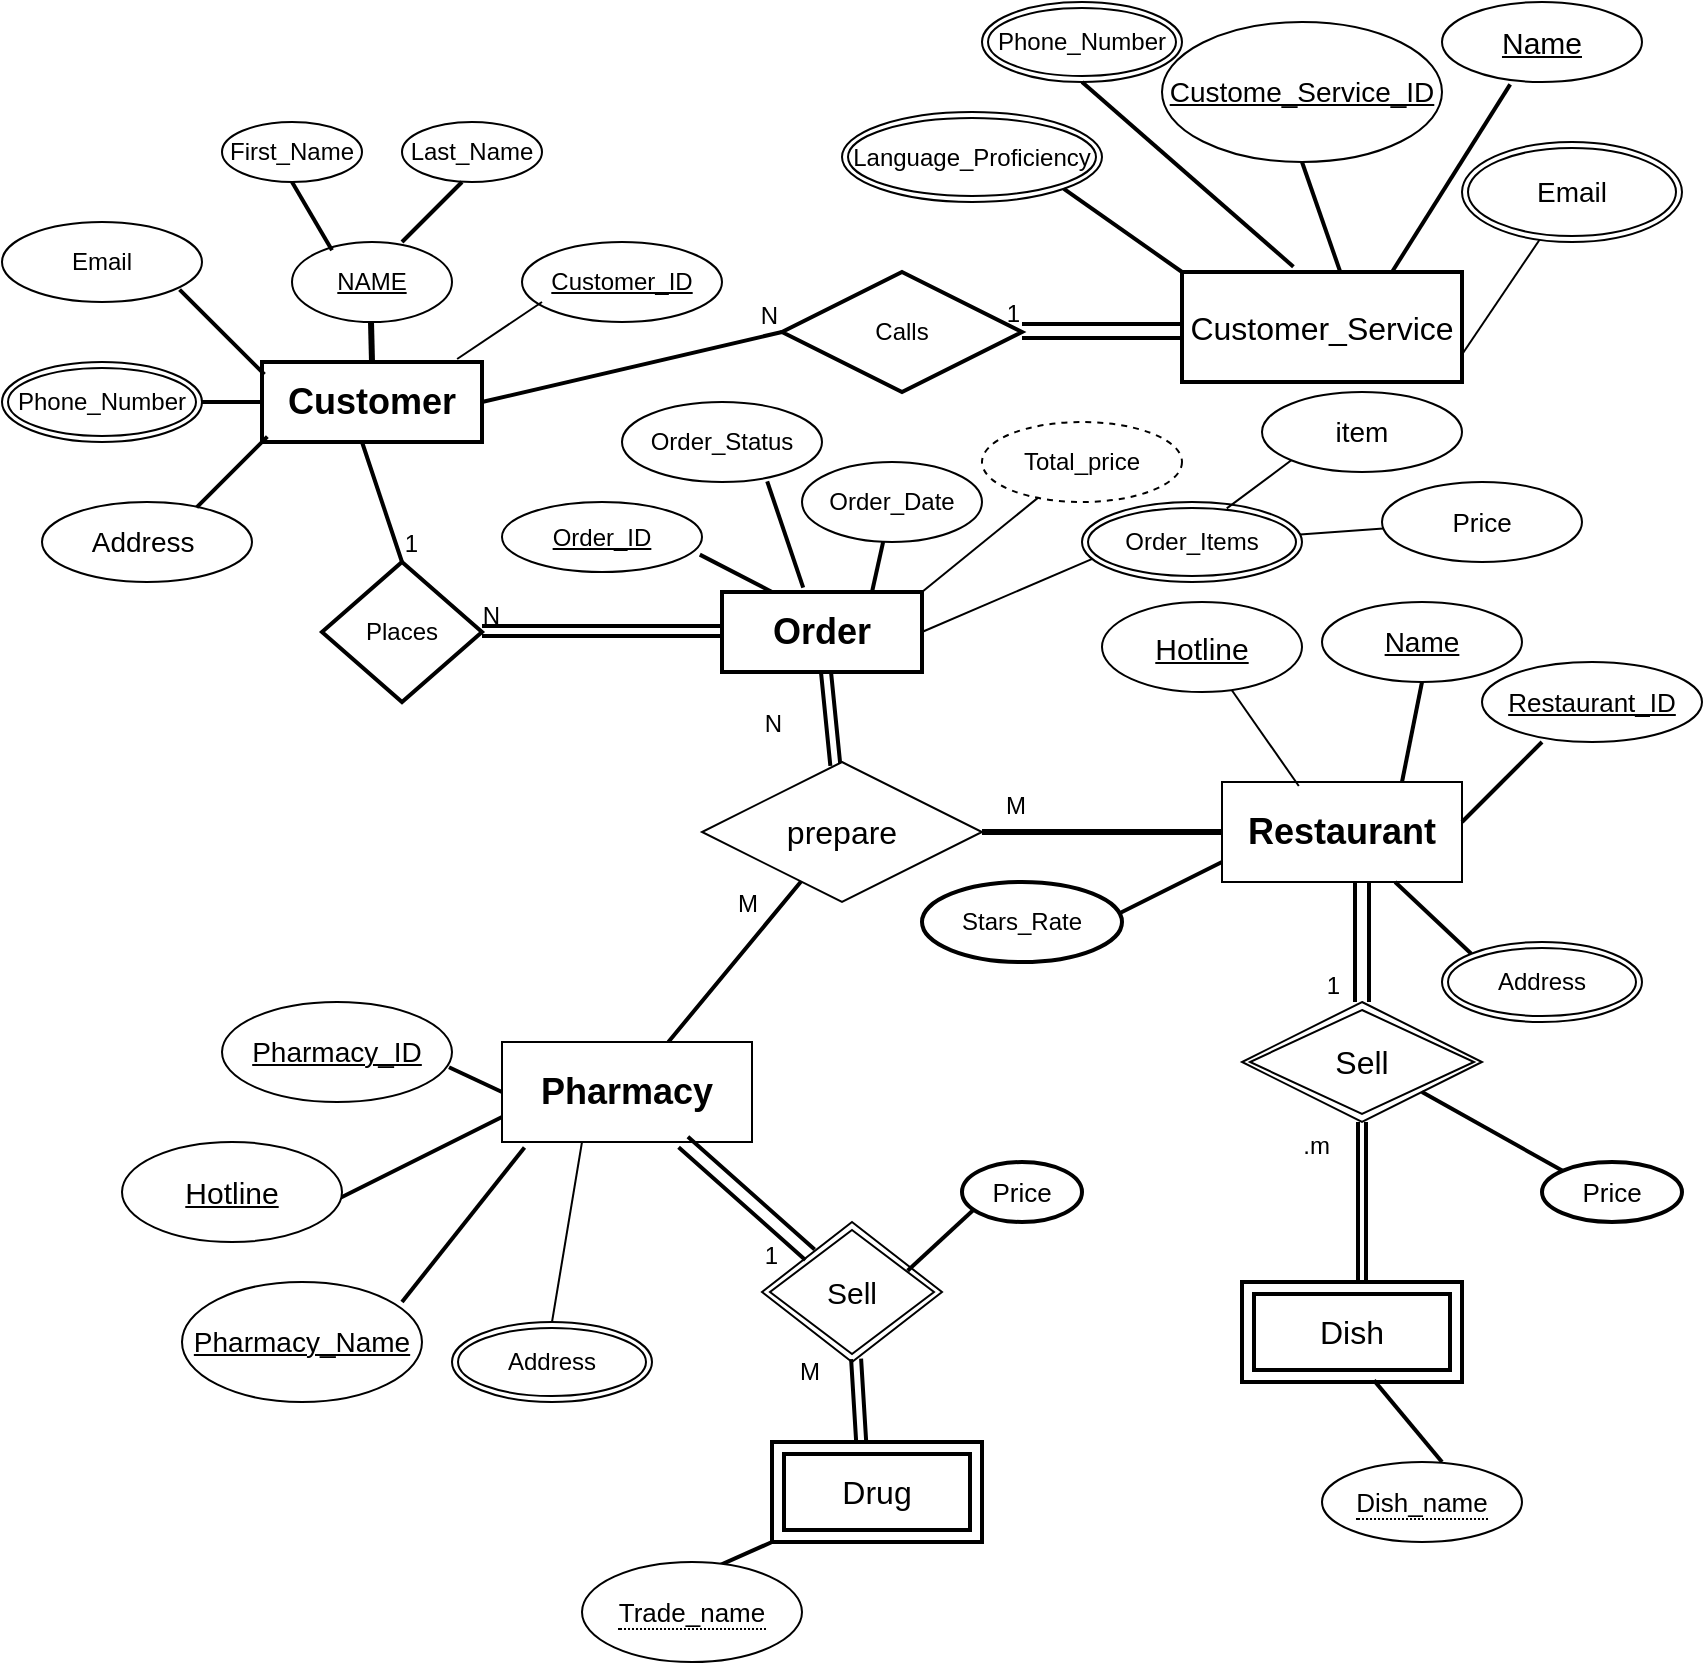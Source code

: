 <mxfile version="22.1.3" type="device">
  <diagram id="t4LbHIOERdGOqZBK5p3A" name="Page-1">
    <mxGraphModel dx="1002" dy="535" grid="1" gridSize="10" guides="1" tooltips="1" connect="1" arrows="1" fold="1" page="1" pageScale="1" pageWidth="850" pageHeight="1100" math="0" shadow="0">
      <root>
        <mxCell id="0" />
        <mxCell id="1" parent="0" />
        <mxCell id="WqKI_GHKuPF7ZyipIv9p-1" value="&lt;h2&gt;Customer&lt;/h2&gt;" style="rounded=0;whiteSpace=wrap;html=1;strokeWidth=2;" parent="1" vertex="1">
          <mxGeometry x="130" y="300" width="110" height="40" as="geometry" />
        </mxCell>
        <mxCell id="WqKI_GHKuPF7ZyipIv9p-2" value="&lt;h2&gt;Restaurant&lt;/h2&gt;" style="rounded=0;whiteSpace=wrap;html=1;" parent="1" vertex="1">
          <mxGeometry x="610" y="510" width="120" height="50" as="geometry" />
        </mxCell>
        <mxCell id="WqKI_GHKuPF7ZyipIv9p-3" value="&lt;h2&gt;Order&lt;/h2&gt;" style="rounded=0;whiteSpace=wrap;html=1;strokeWidth=2;" parent="1" vertex="1">
          <mxGeometry x="360" y="415" width="100" height="40" as="geometry" />
        </mxCell>
        <mxCell id="WqKI_GHKuPF7ZyipIv9p-5" value="&lt;u&gt;NAME&lt;/u&gt;" style="ellipse;whiteSpace=wrap;html=1;" parent="1" vertex="1">
          <mxGeometry x="145" y="240" width="80" height="40" as="geometry" />
        </mxCell>
        <mxCell id="WqKI_GHKuPF7ZyipIv9p-7" value="&lt;font style=&quot;font-size: 14px;&quot;&gt;Address&amp;nbsp;&lt;/font&gt;" style="ellipse;whiteSpace=wrap;html=1;" parent="1" vertex="1">
          <mxGeometry x="20" y="370" width="105" height="40" as="geometry" />
        </mxCell>
        <mxCell id="WqKI_GHKuPF7ZyipIv9p-8" value="First_Name" style="ellipse;whiteSpace=wrap;html=1;" parent="1" vertex="1">
          <mxGeometry x="110" y="180" width="70" height="30" as="geometry" />
        </mxCell>
        <mxCell id="WqKI_GHKuPF7ZyipIv9p-9" value="Last_Name" style="ellipse;whiteSpace=wrap;html=1;" parent="1" vertex="1">
          <mxGeometry x="200" y="180" width="70" height="30" as="geometry" />
        </mxCell>
        <mxCell id="WqKI_GHKuPF7ZyipIv9p-11" value="" style="endArrow=none;html=1;rounded=0;strokeWidth=2;" parent="1" edge="1">
          <mxGeometry width="50" height="50" relative="1" as="geometry">
            <mxPoint x="200" y="240" as="sourcePoint" />
            <mxPoint x="230" y="210" as="targetPoint" />
          </mxGeometry>
        </mxCell>
        <mxCell id="WqKI_GHKuPF7ZyipIv9p-12" value="" style="endArrow=none;html=1;rounded=0;strokeWidth=3;" parent="1" edge="1">
          <mxGeometry width="50" height="50" relative="1" as="geometry">
            <mxPoint x="185" y="300" as="sourcePoint" />
            <mxPoint x="184.5" y="280" as="targetPoint" />
            <Array as="points" />
          </mxGeometry>
        </mxCell>
        <mxCell id="WqKI_GHKuPF7ZyipIv9p-13" value="" style="endArrow=none;html=1;rounded=0;entryX=0.5;entryY=1;entryDx=0;entryDy=0;exitX=0.25;exitY=0.102;exitDx=0;exitDy=0;exitPerimeter=0;strokeWidth=2;" parent="1" source="WqKI_GHKuPF7ZyipIv9p-5" target="WqKI_GHKuPF7ZyipIv9p-8" edge="1">
          <mxGeometry width="50" height="50" relative="1" as="geometry">
            <mxPoint x="145" y="240" as="sourcePoint" />
            <mxPoint x="175" y="210" as="targetPoint" />
            <Array as="points" />
          </mxGeometry>
        </mxCell>
        <mxCell id="WqKI_GHKuPF7ZyipIv9p-14" value="Phone_Number" style="ellipse;shape=doubleEllipse;margin=3;whiteSpace=wrap;html=1;align=center;" parent="1" vertex="1">
          <mxGeometry y="300" width="100" height="40" as="geometry" />
        </mxCell>
        <mxCell id="WqKI_GHKuPF7ZyipIv9p-15" value="Customer_ID" style="ellipse;whiteSpace=wrap;html=1;align=center;fontStyle=4;strokeWidth=1;" parent="1" vertex="1">
          <mxGeometry x="260" y="240" width="100" height="40" as="geometry" />
        </mxCell>
        <mxCell id="WqKI_GHKuPF7ZyipIv9p-16" value="Email" style="ellipse;whiteSpace=wrap;html=1;align=center;fontStyle=0;" parent="1" vertex="1">
          <mxGeometry y="230" width="100" height="40" as="geometry" />
        </mxCell>
        <mxCell id="WqKI_GHKuPF7ZyipIv9p-22" value="" style="line;strokeWidth=2;html=1;rotation=-135;" parent="1" vertex="1">
          <mxGeometry x="80" y="280" width="60" height="10" as="geometry" />
        </mxCell>
        <mxCell id="WqKI_GHKuPF7ZyipIv9p-23" value="" style="line;strokeWidth=2;html=1;" parent="1" vertex="1">
          <mxGeometry x="100" y="315" width="30" height="10" as="geometry" />
        </mxCell>
        <mxCell id="WqKI_GHKuPF7ZyipIv9p-24" value="" style="line;strokeWidth=2;html=1;rotation=-45;" parent="1" vertex="1">
          <mxGeometry x="90.0" y="350" width="50" height="10" as="geometry" />
        </mxCell>
        <mxCell id="WqKI_GHKuPF7ZyipIv9p-29" value="" style="endArrow=none;html=1;rounded=0;entryX=0;entryY=0.5;entryDx=0;entryDy=0;strokeWidth=2;exitX=1;exitY=0.5;exitDx=0;exitDy=0;" parent="1" source="WqKI_GHKuPF7ZyipIv9p-1" target="WqKI_GHKuPF7ZyipIv9p-32" edge="1">
          <mxGeometry relative="1" as="geometry">
            <mxPoint x="240" y="340" as="sourcePoint" />
            <mxPoint x="390" y="290" as="targetPoint" />
            <Array as="points" />
          </mxGeometry>
        </mxCell>
        <mxCell id="WqKI_GHKuPF7ZyipIv9p-30" value="N" style="resizable=0;html=1;whiteSpace=wrap;align=right;verticalAlign=bottom;" parent="WqKI_GHKuPF7ZyipIv9p-29" connectable="0" vertex="1">
          <mxGeometry x="1" relative="1" as="geometry" />
        </mxCell>
        <mxCell id="WqKI_GHKuPF7ZyipIv9p-32" value="Calls" style="shape=rhombus;perimeter=rhombusPerimeter;whiteSpace=wrap;html=1;align=center;strokeWidth=2;" parent="1" vertex="1">
          <mxGeometry x="390" y="255" width="120" height="60" as="geometry" />
        </mxCell>
        <mxCell id="WqKI_GHKuPF7ZyipIv9p-34" value="&lt;font style=&quot;font-size: 16px;&quot;&gt;Customer_Service&lt;/font&gt;" style="whiteSpace=wrap;html=1;strokeWidth=2;" parent="1" vertex="1">
          <mxGeometry x="590" y="255" width="140" height="55" as="geometry" />
        </mxCell>
        <mxCell id="WqKI_GHKuPF7ZyipIv9p-37" value="" style="shape=link;html=1;rounded=0;width=6;strokeWidth=2;" parent="1" edge="1">
          <mxGeometry relative="1" as="geometry">
            <mxPoint x="590" y="284.5" as="sourcePoint" />
            <mxPoint x="510" y="284.5" as="targetPoint" />
          </mxGeometry>
        </mxCell>
        <mxCell id="WqKI_GHKuPF7ZyipIv9p-38" value="1" style="resizable=0;html=1;whiteSpace=wrap;align=right;verticalAlign=bottom;" parent="WqKI_GHKuPF7ZyipIv9p-37" connectable="0" vertex="1">
          <mxGeometry x="1" relative="1" as="geometry" />
        </mxCell>
        <mxCell id="WqKI_GHKuPF7ZyipIv9p-39" value="Phone_Number" style="ellipse;shape=doubleEllipse;margin=3;whiteSpace=wrap;html=1;align=center;" parent="1" vertex="1">
          <mxGeometry x="490" y="120" width="100" height="40" as="geometry" />
        </mxCell>
        <mxCell id="WqKI_GHKuPF7ZyipIv9p-40" value="Language_Proficiency" style="ellipse;shape=doubleEllipse;margin=3;whiteSpace=wrap;html=1;align=center;" parent="1" vertex="1">
          <mxGeometry x="420" y="175" width="130" height="45" as="geometry" />
        </mxCell>
        <mxCell id="WqKI_GHKuPF7ZyipIv9p-41" value="&lt;font style=&quot;font-size: 14px;&quot;&gt;Custome_Service_ID&lt;/font&gt;" style="ellipse;whiteSpace=wrap;html=1;align=center;fontStyle=4;" parent="1" vertex="1">
          <mxGeometry x="580" y="130" width="140" height="70" as="geometry" />
        </mxCell>
        <mxCell id="WqKI_GHKuPF7ZyipIv9p-42" value="&lt;u&gt;&lt;font style=&quot;font-size: 15px;&quot;&gt;Name&lt;/font&gt;&lt;/u&gt;" style="ellipse;whiteSpace=wrap;html=1;align=center;" parent="1" vertex="1">
          <mxGeometry x="720" y="120" width="100" height="40" as="geometry" />
        </mxCell>
        <mxCell id="WqKI_GHKuPF7ZyipIv9p-43" value="&lt;font style=&quot;font-size: 14px;&quot;&gt;Email&lt;/font&gt;" style="ellipse;shape=doubleEllipse;margin=3;whiteSpace=wrap;html=1;align=center;" parent="1" vertex="1">
          <mxGeometry x="730" y="190" width="110" height="50" as="geometry" />
        </mxCell>
        <mxCell id="WqKI_GHKuPF7ZyipIv9p-46" value="" style="endArrow=none;html=1;rounded=0;exitX=1;exitY=0.75;exitDx=0;exitDy=0;" parent="1" source="WqKI_GHKuPF7ZyipIv9p-34" target="WqKI_GHKuPF7ZyipIv9p-43" edge="1">
          <mxGeometry width="50" height="50" relative="1" as="geometry">
            <mxPoint x="740" y="280" as="sourcePoint" />
            <mxPoint x="760" y="235" as="targetPoint" />
            <Array as="points" />
          </mxGeometry>
        </mxCell>
        <mxCell id="WqKI_GHKuPF7ZyipIv9p-48" value="" style="endArrow=none;html=1;rounded=0;entryX=0.341;entryY=1.03;entryDx=0;entryDy=0;entryPerimeter=0;exitX=0.75;exitY=0;exitDx=0;exitDy=0;strokeWidth=2;" parent="1" source="WqKI_GHKuPF7ZyipIv9p-34" target="WqKI_GHKuPF7ZyipIv9p-42" edge="1">
          <mxGeometry width="50" height="50" relative="1" as="geometry">
            <mxPoint x="690" y="250" as="sourcePoint" />
            <mxPoint x="740" y="200" as="targetPoint" />
            <Array as="points" />
          </mxGeometry>
        </mxCell>
        <mxCell id="WqKI_GHKuPF7ZyipIv9p-51" value="" style="endArrow=none;html=1;rounded=0;entryX=0.5;entryY=1;entryDx=0;entryDy=0;exitX=0.567;exitY=0.012;exitDx=0;exitDy=0;exitPerimeter=0;strokeWidth=2;" parent="1" source="WqKI_GHKuPF7ZyipIv9p-34" target="WqKI_GHKuPF7ZyipIv9p-41" edge="1">
          <mxGeometry width="50" height="50" relative="1" as="geometry">
            <mxPoint x="660" y="250" as="sourcePoint" />
            <mxPoint x="700" y="205" as="targetPoint" />
            <Array as="points" />
          </mxGeometry>
        </mxCell>
        <mxCell id="WqKI_GHKuPF7ZyipIv9p-52" value="" style="endArrow=none;html=1;rounded=0;entryX=0.5;entryY=1;entryDx=0;entryDy=0;exitX=0.398;exitY=-0.048;exitDx=0;exitDy=0;exitPerimeter=0;strokeWidth=2;" parent="1" source="WqKI_GHKuPF7ZyipIv9p-34" target="WqKI_GHKuPF7ZyipIv9p-39" edge="1">
          <mxGeometry width="50" height="50" relative="1" as="geometry">
            <mxPoint x="690" y="265" as="sourcePoint" />
            <mxPoint x="764" y="171" as="targetPoint" />
            <Array as="points" />
          </mxGeometry>
        </mxCell>
        <mxCell id="WqKI_GHKuPF7ZyipIv9p-53" value="" style="endArrow=none;html=1;rounded=0;exitX=0.398;exitY=-0.048;exitDx=0;exitDy=0;exitPerimeter=0;strokeWidth=2;entryX=1;entryY=1;entryDx=0;entryDy=0;" parent="1" target="WqKI_GHKuPF7ZyipIv9p-40" edge="1">
          <mxGeometry width="50" height="50" relative="1" as="geometry">
            <mxPoint x="590" y="255" as="sourcePoint" />
            <mxPoint x="552" y="193" as="targetPoint" />
            <Array as="points" />
          </mxGeometry>
        </mxCell>
        <mxCell id="WqKI_GHKuPF7ZyipIv9p-54" value="" style="endArrow=none;html=1;rounded=0;strokeWidth=2;" parent="1" edge="1">
          <mxGeometry relative="1" as="geometry">
            <mxPoint x="180" y="340" as="sourcePoint" />
            <mxPoint x="200" y="400" as="targetPoint" />
          </mxGeometry>
        </mxCell>
        <mxCell id="WqKI_GHKuPF7ZyipIv9p-55" value="1" style="resizable=0;html=1;whiteSpace=wrap;align=right;verticalAlign=bottom;" parent="WqKI_GHKuPF7ZyipIv9p-54" connectable="0" vertex="1">
          <mxGeometry x="1" relative="1" as="geometry">
            <mxPoint x="10" as="offset" />
          </mxGeometry>
        </mxCell>
        <mxCell id="WqKI_GHKuPF7ZyipIv9p-56" value="Places" style="shape=rhombus;perimeter=rhombusPerimeter;whiteSpace=wrap;html=1;align=center;strokeWidth=2;" parent="1" vertex="1">
          <mxGeometry x="160" y="400" width="80" height="70" as="geometry" />
        </mxCell>
        <mxCell id="WqKI_GHKuPF7ZyipIv9p-57" value="" style="shape=link;html=1;rounded=0;strokeWidth=2;" parent="1" edge="1">
          <mxGeometry relative="1" as="geometry">
            <mxPoint x="360" y="434.5" as="sourcePoint" />
            <mxPoint x="240" y="434.5" as="targetPoint" />
            <Array as="points">
              <mxPoint x="300" y="434.5" />
            </Array>
          </mxGeometry>
        </mxCell>
        <mxCell id="WqKI_GHKuPF7ZyipIv9p-58" value="N" style="resizable=0;html=1;whiteSpace=wrap;align=right;verticalAlign=bottom;" parent="WqKI_GHKuPF7ZyipIv9p-57" connectable="0" vertex="1">
          <mxGeometry x="1" relative="1" as="geometry">
            <mxPoint x="10" y="1" as="offset" />
          </mxGeometry>
        </mxCell>
        <mxCell id="WqKI_GHKuPF7ZyipIv9p-61" value="" style="shape=link;html=1;rounded=0;strokeWidth=2;" parent="1" source="WqKI_GHKuPF7ZyipIv9p-63" target="WqKI_GHKuPF7ZyipIv9p-3" edge="1">
          <mxGeometry relative="1" as="geometry">
            <mxPoint x="570" y="430" as="sourcePoint" />
            <mxPoint x="460" y="430" as="targetPoint" />
          </mxGeometry>
        </mxCell>
        <mxCell id="WqKI_GHKuPF7ZyipIv9p-62" value="N" style="resizable=0;html=1;whiteSpace=wrap;align=right;verticalAlign=bottom;" parent="WqKI_GHKuPF7ZyipIv9p-61" connectable="0" vertex="1">
          <mxGeometry x="1" relative="1" as="geometry">
            <mxPoint x="-20" y="35" as="offset" />
          </mxGeometry>
        </mxCell>
        <mxCell id="WqKI_GHKuPF7ZyipIv9p-63" value="&lt;span style=&quot;font-size: 16px;&quot;&gt;prepare&lt;/span&gt;" style="shape=rhombus;perimeter=rhombusPerimeter;whiteSpace=wrap;html=1;align=center;" parent="1" vertex="1">
          <mxGeometry x="350" y="500" width="140" height="70" as="geometry" />
        </mxCell>
        <mxCell id="WqKI_GHKuPF7ZyipIv9p-64" value="" style="shape=link;html=1;rounded=0;strokeWidth=2;width=-2;exitX=1;exitY=0.5;exitDx=0;exitDy=0;" parent="1" source="WqKI_GHKuPF7ZyipIv9p-63" target="WqKI_GHKuPF7ZyipIv9p-2" edge="1">
          <mxGeometry relative="1" as="geometry">
            <mxPoint x="635" y="440" as="sourcePoint" />
            <mxPoint x="660" y="510" as="targetPoint" />
          </mxGeometry>
        </mxCell>
        <mxCell id="WqKI_GHKuPF7ZyipIv9p-65" value="M" style="resizable=0;html=1;whiteSpace=wrap;align=left;verticalAlign=bottom;" parent="WqKI_GHKuPF7ZyipIv9p-64" connectable="0" vertex="1">
          <mxGeometry x="-1" relative="1" as="geometry">
            <mxPoint x="10" y="-5" as="offset" />
          </mxGeometry>
        </mxCell>
        <mxCell id="WqKI_GHKuPF7ZyipIv9p-67" value="Order_ID" style="ellipse;whiteSpace=wrap;html=1;align=center;fontStyle=4;" parent="1" vertex="1">
          <mxGeometry x="250" y="370" width="100" height="35" as="geometry" />
        </mxCell>
        <mxCell id="WqKI_GHKuPF7ZyipIv9p-68" value="Order_Status" style="ellipse;whiteSpace=wrap;html=1;align=center;" parent="1" vertex="1">
          <mxGeometry x="310" y="320" width="100" height="40" as="geometry" />
        </mxCell>
        <mxCell id="WqKI_GHKuPF7ZyipIv9p-70" value="Order_Date" style="ellipse;whiteSpace=wrap;html=1;align=center;" parent="1" vertex="1">
          <mxGeometry x="400" y="350" width="90" height="40" as="geometry" />
        </mxCell>
        <mxCell id="WqKI_GHKuPF7ZyipIv9p-72" value="" style="endArrow=none;html=1;rounded=0;exitX=0.75;exitY=0;exitDx=0;exitDy=0;strokeWidth=2;" parent="1" source="WqKI_GHKuPF7ZyipIv9p-3" target="WqKI_GHKuPF7ZyipIv9p-70" edge="1">
          <mxGeometry width="50" height="50" relative="1" as="geometry">
            <mxPoint x="410" y="410" as="sourcePoint" />
            <mxPoint x="460" y="360" as="targetPoint" />
          </mxGeometry>
        </mxCell>
        <mxCell id="WqKI_GHKuPF7ZyipIv9p-75" value="" style="endArrow=none;html=1;rounded=0;entryX=0.726;entryY=0.991;entryDx=0;entryDy=0;entryPerimeter=0;exitX=0.406;exitY=-0.055;exitDx=0;exitDy=0;exitPerimeter=0;strokeWidth=2;" parent="1" source="WqKI_GHKuPF7ZyipIv9p-3" target="WqKI_GHKuPF7ZyipIv9p-68" edge="1">
          <mxGeometry width="50" height="50" relative="1" as="geometry">
            <mxPoint x="410" y="420" as="sourcePoint" />
            <mxPoint x="460" y="360" as="targetPoint" />
          </mxGeometry>
        </mxCell>
        <mxCell id="WqKI_GHKuPF7ZyipIv9p-76" value="" style="endArrow=none;html=1;rounded=0;entryX=0.989;entryY=0.752;entryDx=0;entryDy=0;entryPerimeter=0;exitX=0.25;exitY=0;exitDx=0;exitDy=0;strokeWidth=2;" parent="1" source="WqKI_GHKuPF7ZyipIv9p-3" target="WqKI_GHKuPF7ZyipIv9p-67" edge="1">
          <mxGeometry width="50" height="50" relative="1" as="geometry">
            <mxPoint x="410" y="410" as="sourcePoint" />
            <mxPoint x="460" y="360" as="targetPoint" />
          </mxGeometry>
        </mxCell>
        <mxCell id="WqKI_GHKuPF7ZyipIv9p-80" value="" style="shape=link;html=1;rounded=0;strokeWidth=2;width=-1;" parent="1" source="WqKI_GHKuPF7ZyipIv9p-63" target="WqKI_GHKuPF7ZyipIv9p-82" edge="1">
          <mxGeometry relative="1" as="geometry">
            <mxPoint x="320" y="575" as="sourcePoint" />
            <mxPoint x="320" y="650" as="targetPoint" />
          </mxGeometry>
        </mxCell>
        <mxCell id="WqKI_GHKuPF7ZyipIv9p-81" value="M" style="resizable=0;html=1;whiteSpace=wrap;align=left;verticalAlign=bottom;" parent="WqKI_GHKuPF7ZyipIv9p-80" connectable="0" vertex="1">
          <mxGeometry x="-1" relative="1" as="geometry">
            <mxPoint x="-34" y="20" as="offset" />
          </mxGeometry>
        </mxCell>
        <mxCell id="WqKI_GHKuPF7ZyipIv9p-82" value="&lt;h2&gt;Pharmacy&lt;/h2&gt;" style="rounded=0;whiteSpace=wrap;html=1;" parent="1" vertex="1">
          <mxGeometry x="250" y="640" width="125" height="50" as="geometry" />
        </mxCell>
        <mxCell id="WqKI_GHKuPF7ZyipIv9p-83" value="&lt;u&gt;&lt;font style=&quot;font-size: 13px;&quot;&gt;Restaurant_ID&lt;/font&gt;&lt;/u&gt;" style="ellipse;whiteSpace=wrap;html=1;align=center;" parent="1" vertex="1">
          <mxGeometry x="740" y="450" width="110" height="40" as="geometry" />
        </mxCell>
        <mxCell id="WqKI_GHKuPF7ZyipIv9p-84" value="&lt;u&gt;&lt;font style=&quot;font-size: 14px;&quot;&gt;Name&lt;/font&gt;&lt;/u&gt;" style="ellipse;whiteSpace=wrap;html=1;align=center;" parent="1" vertex="1">
          <mxGeometry x="660" y="420" width="100" height="40" as="geometry" />
        </mxCell>
        <mxCell id="WqKI_GHKuPF7ZyipIv9p-87" value="" style="endArrow=none;html=1;rounded=0;strokeWidth=2;" parent="1" edge="1">
          <mxGeometry width="50" height="50" relative="1" as="geometry">
            <mxPoint x="730" y="530" as="sourcePoint" />
            <mxPoint x="770" y="490" as="targetPoint" />
            <Array as="points">
              <mxPoint x="750" y="510" />
            </Array>
          </mxGeometry>
        </mxCell>
        <mxCell id="WqKI_GHKuPF7ZyipIv9p-88" value="" style="endArrow=none;html=1;rounded=0;entryX=0.5;entryY=1;entryDx=0;entryDy=0;exitX=0.75;exitY=0;exitDx=0;exitDy=0;strokeWidth=2;" parent="1" source="WqKI_GHKuPF7ZyipIv9p-2" target="WqKI_GHKuPF7ZyipIv9p-84" edge="1">
          <mxGeometry width="50" height="50" relative="1" as="geometry">
            <mxPoint x="730" y="550" as="sourcePoint" />
            <mxPoint x="780" y="500" as="targetPoint" />
            <Array as="points" />
          </mxGeometry>
        </mxCell>
        <mxCell id="WqKI_GHKuPF7ZyipIv9p-89" value="" style="endArrow=none;html=1;rounded=0;entryX=0;entryY=0;entryDx=0;entryDy=0;strokeWidth=2;" parent="1" source="WqKI_GHKuPF7ZyipIv9p-2" target="WqKI_GHKuPF7ZyipIv9p-91" edge="1">
          <mxGeometry width="50" height="50" relative="1" as="geometry">
            <mxPoint x="550" y="490" as="sourcePoint" />
            <mxPoint x="584.6" y="493.55" as="targetPoint" />
          </mxGeometry>
        </mxCell>
        <mxCell id="WqKI_GHKuPF7ZyipIv9p-91" value="Address" style="ellipse;shape=doubleEllipse;margin=3;whiteSpace=wrap;html=1;align=center;" parent="1" vertex="1">
          <mxGeometry x="720" y="590" width="100" height="40" as="geometry" />
        </mxCell>
        <mxCell id="WqKI_GHKuPF7ZyipIv9p-95" value="" style="shape=link;html=1;rounded=0;width=6;strokeWidth=2;" parent="1" edge="1">
          <mxGeometry relative="1" as="geometry">
            <mxPoint x="680" y="560" as="sourcePoint" />
            <mxPoint x="680" y="620" as="targetPoint" />
          </mxGeometry>
        </mxCell>
        <mxCell id="WqKI_GHKuPF7ZyipIv9p-96" value="1" style="resizable=0;html=1;whiteSpace=wrap;align=right;verticalAlign=bottom;" parent="WqKI_GHKuPF7ZyipIv9p-95" connectable="0" vertex="1">
          <mxGeometry x="1" relative="1" as="geometry">
            <mxPoint x="-10" as="offset" />
          </mxGeometry>
        </mxCell>
        <mxCell id="WqKI_GHKuPF7ZyipIv9p-97" value="" style="shape=link;html=1;rounded=0;width=-5;exitX=0.5;exitY=1;exitDx=0;exitDy=0;strokeWidth=2;" parent="1" source="WqKI_GHKuPF7ZyipIv9p-99" edge="1">
          <mxGeometry relative="1" as="geometry">
            <mxPoint x="680" y="700" as="sourcePoint" />
            <mxPoint x="680" y="760" as="targetPoint" />
          </mxGeometry>
        </mxCell>
        <mxCell id="WqKI_GHKuPF7ZyipIv9p-98" value=".m" style="resizable=0;html=1;whiteSpace=wrap;align=right;verticalAlign=bottom;" parent="WqKI_GHKuPF7ZyipIv9p-97" connectable="0" vertex="1">
          <mxGeometry x="1" relative="1" as="geometry">
            <mxPoint x="-15" y="-60" as="offset" />
          </mxGeometry>
        </mxCell>
        <mxCell id="WqKI_GHKuPF7ZyipIv9p-99" value="&lt;font style=&quot;font-size: 16px;&quot;&gt;Sell&lt;/font&gt;" style="shape=rhombus;double=1;perimeter=rhombusPerimeter;whiteSpace=wrap;html=1;align=center;" parent="1" vertex="1">
          <mxGeometry x="620" y="620" width="120" height="60" as="geometry" />
        </mxCell>
        <mxCell id="WqKI_GHKuPF7ZyipIv9p-100" value="" style="endArrow=none;html=1;rounded=0;strokeWidth=2;" parent="1" edge="1">
          <mxGeometry width="50" height="50" relative="1" as="geometry">
            <mxPoint x="550" y="580" as="sourcePoint" />
            <mxPoint x="610" y="550" as="targetPoint" />
            <Array as="points" />
          </mxGeometry>
        </mxCell>
        <mxCell id="WqKI_GHKuPF7ZyipIv9p-101" value="Stars_Rate" style="ellipse;whiteSpace=wrap;html=1;align=center;strokeWidth=2;" parent="1" vertex="1">
          <mxGeometry x="460" y="560" width="100" height="40" as="geometry" />
        </mxCell>
        <mxCell id="WqKI_GHKuPF7ZyipIv9p-109" value="&lt;font style=&quot;font-size: 16px;&quot;&gt;Dish&lt;/font&gt;" style="shape=ext;margin=3;double=1;whiteSpace=wrap;html=1;align=center;strokeWidth=2;" parent="1" vertex="1">
          <mxGeometry x="620" y="760" width="110" height="50" as="geometry" />
        </mxCell>
        <mxCell id="WqKI_GHKuPF7ZyipIv9p-111" value="" style="endArrow=none;html=1;rounded=0;strokeWidth=2;entryX=1;entryY=1;entryDx=0;entryDy=0;exitX=0;exitY=0;exitDx=0;exitDy=0;" parent="1" source="WqKI_GHKuPF7ZyipIv9p-113" target="WqKI_GHKuPF7ZyipIv9p-99" edge="1">
          <mxGeometry width="50" height="50" relative="1" as="geometry">
            <mxPoint x="600" y="850" as="sourcePoint" />
            <mxPoint x="650" y="800" as="targetPoint" />
            <Array as="points" />
          </mxGeometry>
        </mxCell>
        <mxCell id="WqKI_GHKuPF7ZyipIv9p-112" value="" style="endArrow=none;html=1;rounded=0;strokeWidth=2;exitX=0.5;exitY=0;exitDx=0;exitDy=0;entryX=0.6;entryY=0.984;entryDx=0;entryDy=0;entryPerimeter=0;" parent="1" target="WqKI_GHKuPF7ZyipIv9p-109" edge="1">
          <mxGeometry width="50" height="50" relative="1" as="geometry">
            <mxPoint x="720" y="850" as="sourcePoint" />
            <mxPoint x="690" y="800" as="targetPoint" />
          </mxGeometry>
        </mxCell>
        <mxCell id="WqKI_GHKuPF7ZyipIv9p-113" value="&lt;font style=&quot;font-size: 13px;&quot;&gt;Price&lt;/font&gt;" style="ellipse;whiteSpace=wrap;html=1;align=center;strokeWidth=2;" parent="1" vertex="1">
          <mxGeometry x="770" y="700" width="70" height="30" as="geometry" />
        </mxCell>
        <mxCell id="WqKI_GHKuPF7ZyipIv9p-117" value="&lt;font style=&quot;font-size: 14px;&quot;&gt;Pharmacy_ID&lt;/font&gt;" style="ellipse;whiteSpace=wrap;html=1;align=center;fontStyle=4;" parent="1" vertex="1">
          <mxGeometry x="110" y="620" width="115" height="50" as="geometry" />
        </mxCell>
        <mxCell id="WqKI_GHKuPF7ZyipIv9p-119" value="" style="endArrow=none;html=1;rounded=0;entryX=0.987;entryY=0.652;entryDx=0;entryDy=0;entryPerimeter=0;exitX=0;exitY=0.5;exitDx=0;exitDy=0;strokeWidth=2;" parent="1" source="WqKI_GHKuPF7ZyipIv9p-82" target="WqKI_GHKuPF7ZyipIv9p-117" edge="1">
          <mxGeometry width="50" height="50" relative="1" as="geometry">
            <mxPoint x="340" y="680" as="sourcePoint" />
            <mxPoint x="390" y="630" as="targetPoint" />
          </mxGeometry>
        </mxCell>
        <mxCell id="WqKI_GHKuPF7ZyipIv9p-121" value="" style="endArrow=none;html=1;rounded=0;entryX=0;entryY=0.75;entryDx=0;entryDy=0;strokeWidth=2;" parent="1" target="WqKI_GHKuPF7ZyipIv9p-82" edge="1">
          <mxGeometry width="50" height="50" relative="1" as="geometry">
            <mxPoint x="165" y="720" as="sourcePoint" />
            <mxPoint x="215" y="670" as="targetPoint" />
            <Array as="points" />
          </mxGeometry>
        </mxCell>
        <mxCell id="WqKI_GHKuPF7ZyipIv9p-122" value="&lt;font style=&quot;font-size: 14px;&quot;&gt;Pharmacy_Name&lt;/font&gt;" style="ellipse;whiteSpace=wrap;html=1;align=center;fontStyle=4;" parent="1" vertex="1">
          <mxGeometry x="90" y="760" width="120" height="60" as="geometry" />
        </mxCell>
        <mxCell id="WqKI_GHKuPF7ZyipIv9p-123" value="" style="endArrow=none;html=1;rounded=0;entryX=0.09;entryY=1.054;entryDx=0;entryDy=0;entryPerimeter=0;strokeWidth=2;" parent="1" target="WqKI_GHKuPF7ZyipIv9p-82" edge="1">
          <mxGeometry width="50" height="50" relative="1" as="geometry">
            <mxPoint x="200" y="770" as="sourcePoint" />
            <mxPoint x="250" y="720" as="targetPoint" />
          </mxGeometry>
        </mxCell>
        <mxCell id="WqKI_GHKuPF7ZyipIv9p-126" value="&lt;font style=&quot;font-size: 15px;&quot;&gt;Sell&lt;/font&gt;" style="shape=rhombus;double=1;perimeter=rhombusPerimeter;whiteSpace=wrap;html=1;align=center;" parent="1" vertex="1">
          <mxGeometry x="380" y="730" width="90" height="70" as="geometry" />
        </mxCell>
        <mxCell id="WqKI_GHKuPF7ZyipIv9p-127" value="" style="shape=link;html=1;rounded=0;width=6;strokeWidth=2;" parent="1" source="WqKI_GHKuPF7ZyipIv9p-82" target="WqKI_GHKuPF7ZyipIv9p-126" edge="1">
          <mxGeometry relative="1" as="geometry">
            <mxPoint x="375" y="685" as="sourcePoint" />
            <mxPoint x="375" y="755" as="targetPoint" />
            <Array as="points" />
          </mxGeometry>
        </mxCell>
        <mxCell id="WqKI_GHKuPF7ZyipIv9p-128" value="1" style="resizable=0;html=1;whiteSpace=wrap;align=right;verticalAlign=bottom;" parent="WqKI_GHKuPF7ZyipIv9p-127" connectable="0" vertex="1">
          <mxGeometry x="1" relative="1" as="geometry">
            <mxPoint x="-15" y="9" as="offset" />
          </mxGeometry>
        </mxCell>
        <mxCell id="WqKI_GHKuPF7ZyipIv9p-129" value="" style="endArrow=none;html=1;rounded=0;exitX=0.809;exitY=0.348;exitDx=0;exitDy=0;exitPerimeter=0;strokeWidth=2;" parent="1" source="WqKI_GHKuPF7ZyipIv9p-126" edge="1">
          <mxGeometry width="50" height="50" relative="1" as="geometry">
            <mxPoint x="450" y="750" as="sourcePoint" />
            <mxPoint x="490" y="720" as="targetPoint" />
          </mxGeometry>
        </mxCell>
        <mxCell id="WqKI_GHKuPF7ZyipIv9p-130" value="&lt;font style=&quot;font-size: 13px;&quot;&gt;Price&lt;/font&gt;" style="ellipse;whiteSpace=wrap;html=1;align=center;strokeWidth=2;" parent="1" vertex="1">
          <mxGeometry x="480" y="700" width="60" height="30" as="geometry" />
        </mxCell>
        <mxCell id="WqKI_GHKuPF7ZyipIv9p-132" value="&lt;font style=&quot;font-size: 16px;&quot;&gt;Drug&lt;/font&gt;" style="shape=ext;margin=3;double=1;whiteSpace=wrap;html=1;align=center;strokeWidth=2;" parent="1" vertex="1">
          <mxGeometry x="385" y="840" width="105" height="50" as="geometry" />
        </mxCell>
        <mxCell id="WqKI_GHKuPF7ZyipIv9p-133" value="" style="endArrow=none;html=1;rounded=0;entryX=0;entryY=1;entryDx=0;entryDy=0;strokeWidth=2;" parent="1" target="WqKI_GHKuPF7ZyipIv9p-132" edge="1">
          <mxGeometry width="50" height="50" relative="1" as="geometry">
            <mxPoint x="340" y="910" as="sourcePoint" />
            <mxPoint x="429.6" y="870" as="targetPoint" />
          </mxGeometry>
        </mxCell>
        <mxCell id="WqKI_GHKuPF7ZyipIv9p-135" value="" style="shape=link;html=1;rounded=0;strokeWidth=2;" parent="1" source="WqKI_GHKuPF7ZyipIv9p-126" edge="1">
          <mxGeometry relative="1" as="geometry">
            <mxPoint x="430" y="800" as="sourcePoint" />
            <mxPoint x="429.6" y="840" as="targetPoint" />
          </mxGeometry>
        </mxCell>
        <mxCell id="WqKI_GHKuPF7ZyipIv9p-136" value="M" style="resizable=0;html=1;whiteSpace=wrap;align=left;verticalAlign=bottom;" parent="WqKI_GHKuPF7ZyipIv9p-135" connectable="0" vertex="1">
          <mxGeometry x="-1" relative="1" as="geometry">
            <mxPoint x="-30" y="15" as="offset" />
          </mxGeometry>
        </mxCell>
        <mxCell id="kesAxdLkEAtIuNw7tHmx-2" value="" style="endArrow=none;html=1;rounded=0;exitX=0.887;exitY=-0.037;exitDx=0;exitDy=0;exitPerimeter=0;" parent="1" source="WqKI_GHKuPF7ZyipIv9p-1" edge="1">
          <mxGeometry relative="1" as="geometry">
            <mxPoint x="340" y="430" as="sourcePoint" />
            <mxPoint x="270" y="270" as="targetPoint" />
          </mxGeometry>
        </mxCell>
        <mxCell id="kesAxdLkEAtIuNw7tHmx-3" value="&lt;u&gt;&lt;font style=&quot;font-size: 15px;&quot;&gt;Hotline&lt;/font&gt;&lt;/u&gt;" style="ellipse;whiteSpace=wrap;html=1;align=center;" parent="1" vertex="1">
          <mxGeometry x="60" y="690" width="110" height="50" as="geometry" />
        </mxCell>
        <mxCell id="kesAxdLkEAtIuNw7tHmx-4" value="&lt;font style=&quot;font-size: 15px;&quot;&gt;&lt;u&gt;Hotline&lt;/u&gt;&lt;/font&gt;" style="ellipse;whiteSpace=wrap;html=1;align=center;" parent="1" vertex="1">
          <mxGeometry x="550" y="420" width="100" height="45" as="geometry" />
        </mxCell>
        <mxCell id="kesAxdLkEAtIuNw7tHmx-5" value="" style="endArrow=none;html=1;rounded=0;entryX=0.32;entryY=0.04;entryDx=0;entryDy=0;entryPerimeter=0;" parent="1" source="kesAxdLkEAtIuNw7tHmx-4" target="WqKI_GHKuPF7ZyipIv9p-2" edge="1">
          <mxGeometry relative="1" as="geometry">
            <mxPoint x="510" y="489" as="sourcePoint" />
            <mxPoint x="670" y="489" as="targetPoint" />
          </mxGeometry>
        </mxCell>
        <mxCell id="WCje7mU2EROyrE499vRU-4" value="&lt;span style=&quot;border-bottom: 1px dotted&quot;&gt;&lt;font style=&quot;font-size: 13px;&quot;&gt;Dish_name&lt;/font&gt;&lt;/span&gt;" style="ellipse;whiteSpace=wrap;html=1;align=center;" parent="1" vertex="1">
          <mxGeometry x="660" y="850" width="100" height="40" as="geometry" />
        </mxCell>
        <mxCell id="WCje7mU2EROyrE499vRU-5" value="&lt;span style=&quot;border-bottom: 1px dotted&quot;&gt;&lt;font style=&quot;font-size: 13px;&quot;&gt;Trade_name&lt;/font&gt;&lt;/span&gt;" style="ellipse;whiteSpace=wrap;html=1;align=center;" parent="1" vertex="1">
          <mxGeometry x="290" y="900" width="110" height="50" as="geometry" />
        </mxCell>
        <mxCell id="WCje7mU2EROyrE499vRU-7" value="" style="endArrow=none;html=1;rounded=0;exitX=1;exitY=0;exitDx=0;exitDy=0;" parent="1" source="WqKI_GHKuPF7ZyipIv9p-3" target="jgzTumUa2e-Ry1jj20Hx-1" edge="1">
          <mxGeometry relative="1" as="geometry">
            <mxPoint x="340" y="490" as="sourcePoint" />
            <mxPoint x="510.219" y="368.368" as="targetPoint" />
          </mxGeometry>
        </mxCell>
        <mxCell id="WCje7mU2EROyrE499vRU-9" value="Order_Items" style="ellipse;shape=doubleEllipse;margin=3;whiteSpace=wrap;html=1;align=center;" parent="1" vertex="1">
          <mxGeometry x="540" y="370" width="110" height="40" as="geometry" />
        </mxCell>
        <mxCell id="WCje7mU2EROyrE499vRU-10" value="" style="endArrow=none;html=1;rounded=0;exitX=1;exitY=0.5;exitDx=0;exitDy=0;entryX=0.047;entryY=0.71;entryDx=0;entryDy=0;entryPerimeter=0;" parent="1" source="WqKI_GHKuPF7ZyipIv9p-3" target="WCje7mU2EROyrE499vRU-9" edge="1">
          <mxGeometry relative="1" as="geometry">
            <mxPoint x="340" y="570" as="sourcePoint" />
            <mxPoint x="500" y="570" as="targetPoint" />
          </mxGeometry>
        </mxCell>
        <mxCell id="jgzTumUa2e-Ry1jj20Hx-1" value="Total_price" style="ellipse;whiteSpace=wrap;html=1;align=center;dashed=1;" vertex="1" parent="1">
          <mxGeometry x="490" y="330" width="100" height="40" as="geometry" />
        </mxCell>
        <mxCell id="jgzTumUa2e-Ry1jj20Hx-3" value="&lt;font style=&quot;font-size: 13px;&quot;&gt;Price&lt;/font&gt;" style="ellipse;whiteSpace=wrap;html=1;align=center;" vertex="1" parent="1">
          <mxGeometry x="690" y="360" width="100" height="40" as="geometry" />
        </mxCell>
        <mxCell id="jgzTumUa2e-Ry1jj20Hx-4" value="&lt;font style=&quot;font-size: 14px;&quot;&gt;item&lt;/font&gt;" style="ellipse;whiteSpace=wrap;html=1;align=center;" vertex="1" parent="1">
          <mxGeometry x="630" y="315" width="100" height="40" as="geometry" />
        </mxCell>
        <mxCell id="jgzTumUa2e-Ry1jj20Hx-8" value="" style="endArrow=none;html=1;rounded=0;exitX=0;exitY=1;exitDx=0;exitDy=0;entryX=0.658;entryY=0.08;entryDx=0;entryDy=0;entryPerimeter=0;" edge="1" parent="1" source="jgzTumUa2e-Ry1jj20Hx-4" target="WCje7mU2EROyrE499vRU-9">
          <mxGeometry relative="1" as="geometry">
            <mxPoint x="340" y="440" as="sourcePoint" />
            <mxPoint x="610" y="380" as="targetPoint" />
          </mxGeometry>
        </mxCell>
        <mxCell id="jgzTumUa2e-Ry1jj20Hx-9" value="" style="endArrow=none;html=1;rounded=0;" edge="1" parent="1" source="jgzTumUa2e-Ry1jj20Hx-3" target="WCje7mU2EROyrE499vRU-9">
          <mxGeometry relative="1" as="geometry">
            <mxPoint x="655" y="359" as="sourcePoint" />
            <mxPoint x="660" y="390" as="targetPoint" />
          </mxGeometry>
        </mxCell>
        <mxCell id="jgzTumUa2e-Ry1jj20Hx-13" value="Address" style="ellipse;shape=doubleEllipse;margin=3;whiteSpace=wrap;html=1;align=center;" vertex="1" parent="1">
          <mxGeometry x="225" y="780" width="100" height="40" as="geometry" />
        </mxCell>
        <mxCell id="jgzTumUa2e-Ry1jj20Hx-15" value="" style="endArrow=none;html=1;rounded=0;exitX=0.32;exitY=1;exitDx=0;exitDy=0;exitPerimeter=0;entryX=0.5;entryY=0;entryDx=0;entryDy=0;" edge="1" parent="1" source="WqKI_GHKuPF7ZyipIv9p-82" target="jgzTumUa2e-Ry1jj20Hx-13">
          <mxGeometry relative="1" as="geometry">
            <mxPoint x="340" y="690" as="sourcePoint" />
            <mxPoint x="500" y="690" as="targetPoint" />
          </mxGeometry>
        </mxCell>
      </root>
    </mxGraphModel>
  </diagram>
</mxfile>
